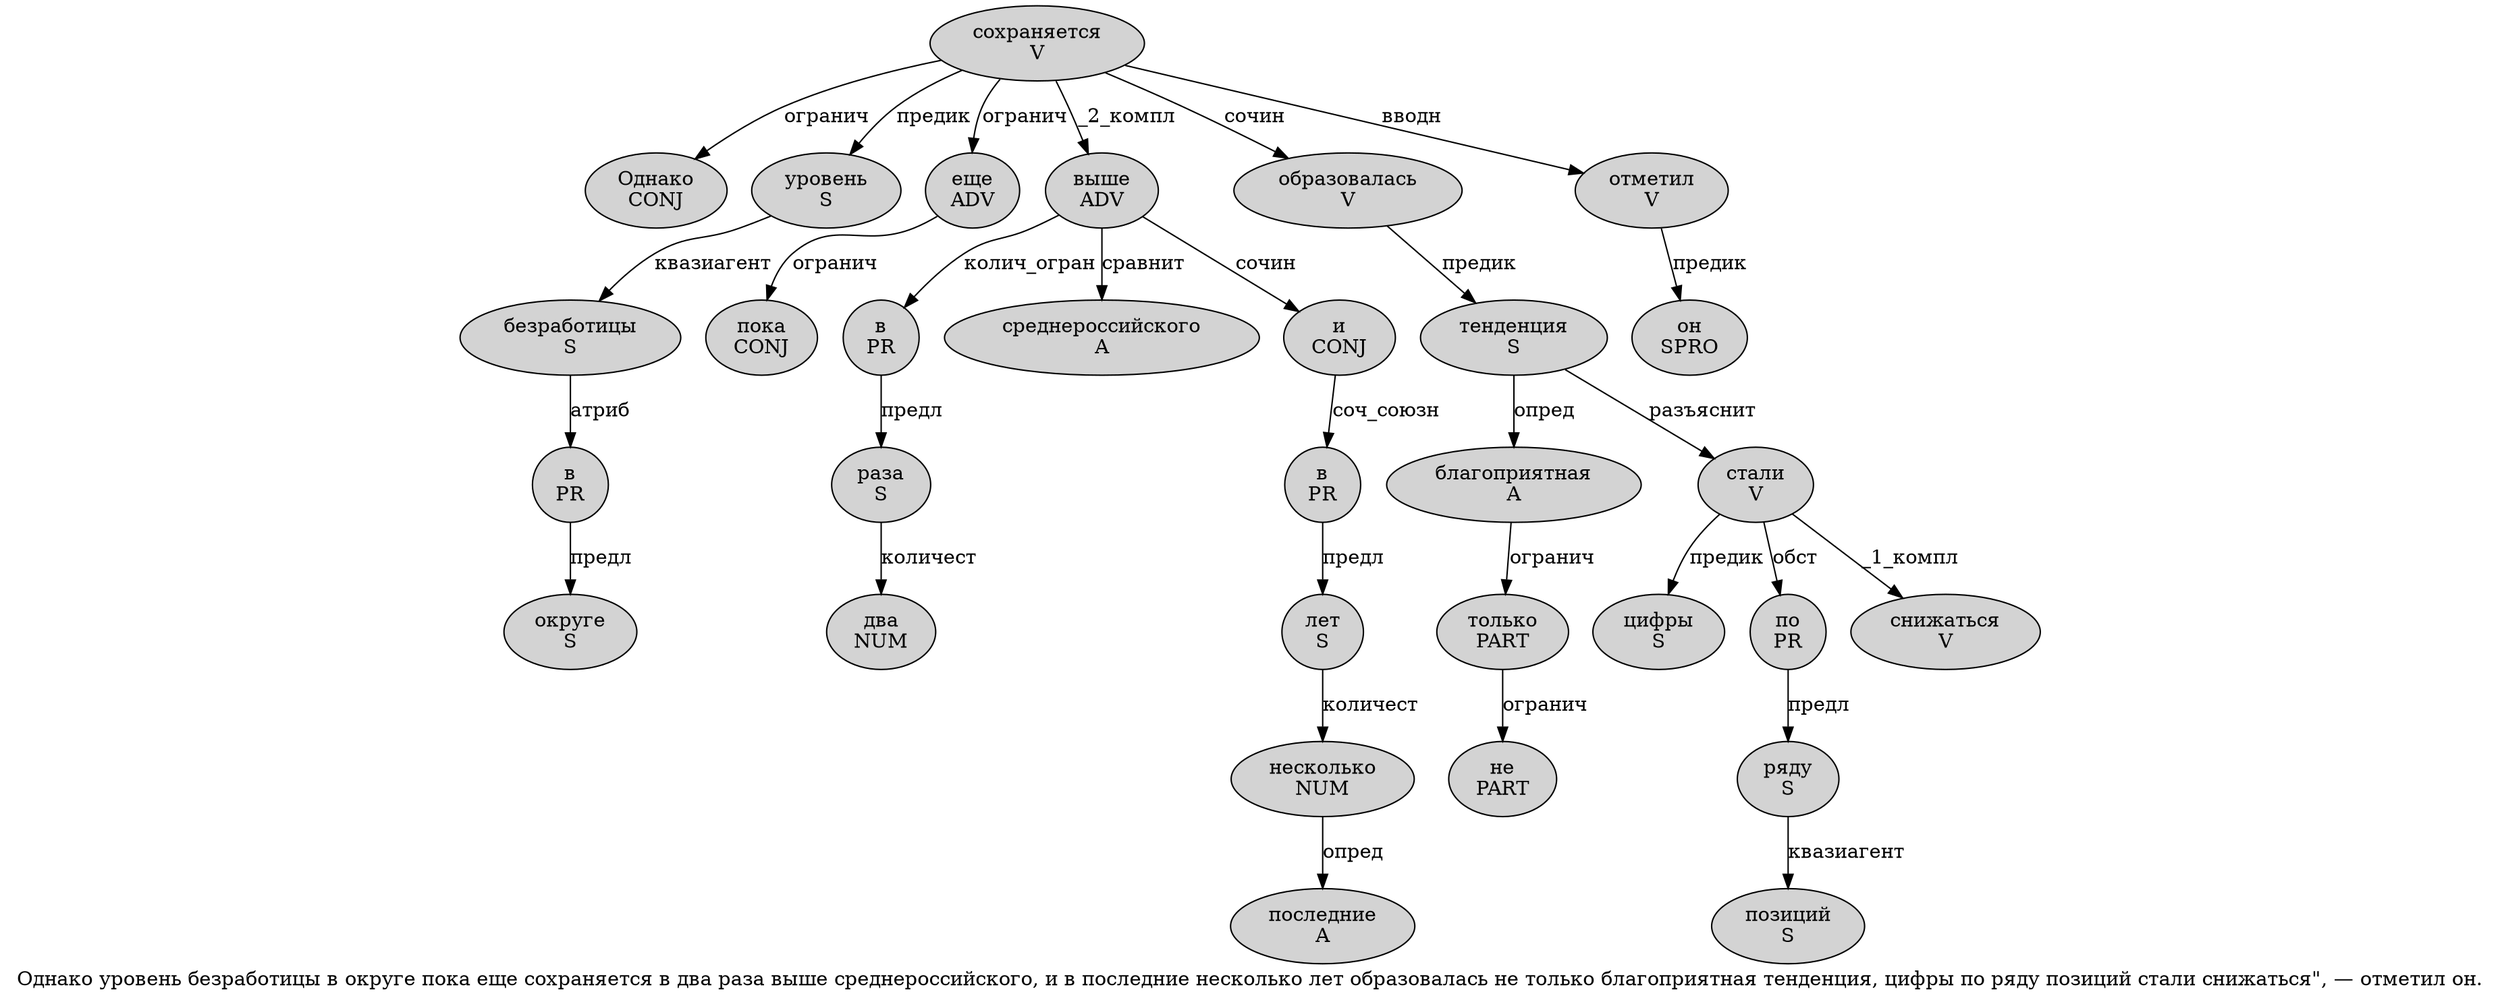 digraph SENTENCE_915 {
	graph [label="Однако уровень безработицы в округе пока еще сохраняется в два раза выше среднероссийского, и в последние несколько лет образовалась не только благоприятная тенденция, цифры по ряду позиций стали снижаться\", — отметил он."]
	node [style=filled]
		0 [label="Однако
CONJ" color="" fillcolor=lightgray penwidth=1 shape=ellipse]
		1 [label="уровень
S" color="" fillcolor=lightgray penwidth=1 shape=ellipse]
		2 [label="безработицы
S" color="" fillcolor=lightgray penwidth=1 shape=ellipse]
		3 [label="в
PR" color="" fillcolor=lightgray penwidth=1 shape=ellipse]
		4 [label="округе
S" color="" fillcolor=lightgray penwidth=1 shape=ellipse]
		5 [label="пока
CONJ" color="" fillcolor=lightgray penwidth=1 shape=ellipse]
		6 [label="еще
ADV" color="" fillcolor=lightgray penwidth=1 shape=ellipse]
		7 [label="сохраняется
V" color="" fillcolor=lightgray penwidth=1 shape=ellipse]
		8 [label="в
PR" color="" fillcolor=lightgray penwidth=1 shape=ellipse]
		9 [label="два
NUM" color="" fillcolor=lightgray penwidth=1 shape=ellipse]
		10 [label="раза
S" color="" fillcolor=lightgray penwidth=1 shape=ellipse]
		11 [label="выше
ADV" color="" fillcolor=lightgray penwidth=1 shape=ellipse]
		12 [label="среднероссийского
A" color="" fillcolor=lightgray penwidth=1 shape=ellipse]
		14 [label="и
CONJ" color="" fillcolor=lightgray penwidth=1 shape=ellipse]
		15 [label="в
PR" color="" fillcolor=lightgray penwidth=1 shape=ellipse]
		16 [label="последние
A" color="" fillcolor=lightgray penwidth=1 shape=ellipse]
		17 [label="несколько
NUM" color="" fillcolor=lightgray penwidth=1 shape=ellipse]
		18 [label="лет
S" color="" fillcolor=lightgray penwidth=1 shape=ellipse]
		19 [label="образовалась
V" color="" fillcolor=lightgray penwidth=1 shape=ellipse]
		20 [label="не
PART" color="" fillcolor=lightgray penwidth=1 shape=ellipse]
		21 [label="только
PART" color="" fillcolor=lightgray penwidth=1 shape=ellipse]
		22 [label="благоприятная
A" color="" fillcolor=lightgray penwidth=1 shape=ellipse]
		23 [label="тенденция
S" color="" fillcolor=lightgray penwidth=1 shape=ellipse]
		25 [label="цифры
S" color="" fillcolor=lightgray penwidth=1 shape=ellipse]
		26 [label="по
PR" color="" fillcolor=lightgray penwidth=1 shape=ellipse]
		27 [label="ряду
S" color="" fillcolor=lightgray penwidth=1 shape=ellipse]
		28 [label="позиций
S" color="" fillcolor=lightgray penwidth=1 shape=ellipse]
		29 [label="стали
V" color="" fillcolor=lightgray penwidth=1 shape=ellipse]
		30 [label="снижаться
V" color="" fillcolor=lightgray penwidth=1 shape=ellipse]
		34 [label="отметил
V" color="" fillcolor=lightgray penwidth=1 shape=ellipse]
		35 [label="он
SPRO" color="" fillcolor=lightgray penwidth=1 shape=ellipse]
			11 -> 8 [label="колич_огран"]
			11 -> 12 [label="сравнит"]
			11 -> 14 [label="сочин"]
			29 -> 25 [label="предик"]
			29 -> 26 [label="обст"]
			29 -> 30 [label="_1_компл"]
			19 -> 23 [label="предик"]
			23 -> 22 [label="опред"]
			23 -> 29 [label="разъяснит"]
			8 -> 10 [label="предл"]
			10 -> 9 [label="количест"]
			2 -> 3 [label="атриб"]
			7 -> 0 [label="огранич"]
			7 -> 1 [label="предик"]
			7 -> 6 [label="огранич"]
			7 -> 11 [label="_2_компл"]
			7 -> 19 [label="сочин"]
			7 -> 34 [label="вводн"]
			17 -> 16 [label="опред"]
			6 -> 5 [label="огранич"]
			22 -> 21 [label="огранич"]
			1 -> 2 [label="квазиагент"]
			21 -> 20 [label="огранич"]
			18 -> 17 [label="количест"]
			14 -> 15 [label="соч_союзн"]
			27 -> 28 [label="квазиагент"]
			3 -> 4 [label="предл"]
			26 -> 27 [label="предл"]
			15 -> 18 [label="предл"]
			34 -> 35 [label="предик"]
}